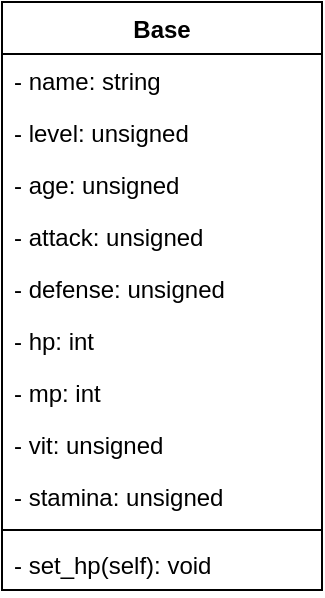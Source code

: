<mxfile version="14.6.9" type="github">
  <diagram id="C5RBs43oDa-KdzZeNtuy" name="Page-1">
    <mxGraphModel dx="760" dy="313" grid="1" gridSize="10" guides="1" tooltips="1" connect="1" arrows="1" fold="1" page="1" pageScale="1" pageWidth="827" pageHeight="1169" math="0" shadow="0">
      <root>
        <mxCell id="WIyWlLk6GJQsqaUBKTNV-0" />
        <mxCell id="WIyWlLk6GJQsqaUBKTNV-1" parent="WIyWlLk6GJQsqaUBKTNV-0" />
        <mxCell id="4moAWBIG_8Ft3WN7mRNw-0" value="Base" style="swimlane;fontStyle=1;align=center;verticalAlign=top;childLayout=stackLayout;horizontal=1;startSize=26;horizontalStack=0;resizeParent=1;resizeParentMax=0;resizeLast=0;collapsible=1;marginBottom=0;" vertex="1" parent="WIyWlLk6GJQsqaUBKTNV-1">
          <mxGeometry x="334" width="160" height="294" as="geometry" />
        </mxCell>
        <mxCell id="4moAWBIG_8Ft3WN7mRNw-1" value="- name: string" style="text;strokeColor=none;fillColor=none;align=left;verticalAlign=top;spacingLeft=4;spacingRight=4;overflow=hidden;rotatable=0;points=[[0,0.5],[1,0.5]];portConstraint=eastwest;" vertex="1" parent="4moAWBIG_8Ft3WN7mRNw-0">
          <mxGeometry y="26" width="160" height="26" as="geometry" />
        </mxCell>
        <mxCell id="4moAWBIG_8Ft3WN7mRNw-7" value="- level: unsigned" style="text;strokeColor=none;fillColor=none;align=left;verticalAlign=top;spacingLeft=4;spacingRight=4;overflow=hidden;rotatable=0;points=[[0,0.5],[1,0.5]];portConstraint=eastwest;" vertex="1" parent="4moAWBIG_8Ft3WN7mRNw-0">
          <mxGeometry y="52" width="160" height="26" as="geometry" />
        </mxCell>
        <mxCell id="4moAWBIG_8Ft3WN7mRNw-10" value="- age: unsigned" style="text;strokeColor=none;fillColor=none;align=left;verticalAlign=top;spacingLeft=4;spacingRight=4;overflow=hidden;rotatable=0;points=[[0,0.5],[1,0.5]];portConstraint=eastwest;" vertex="1" parent="4moAWBIG_8Ft3WN7mRNw-0">
          <mxGeometry y="78" width="160" height="26" as="geometry" />
        </mxCell>
        <mxCell id="4moAWBIG_8Ft3WN7mRNw-11" value="- attack: unsigned" style="text;strokeColor=none;fillColor=none;align=left;verticalAlign=top;spacingLeft=4;spacingRight=4;overflow=hidden;rotatable=0;points=[[0,0.5],[1,0.5]];portConstraint=eastwest;" vertex="1" parent="4moAWBIG_8Ft3WN7mRNw-0">
          <mxGeometry y="104" width="160" height="26" as="geometry" />
        </mxCell>
        <mxCell id="4moAWBIG_8Ft3WN7mRNw-12" value="- defense: unsigned" style="text;strokeColor=none;fillColor=none;align=left;verticalAlign=top;spacingLeft=4;spacingRight=4;overflow=hidden;rotatable=0;points=[[0,0.5],[1,0.5]];portConstraint=eastwest;" vertex="1" parent="4moAWBIG_8Ft3WN7mRNw-0">
          <mxGeometry y="130" width="160" height="26" as="geometry" />
        </mxCell>
        <mxCell id="4moAWBIG_8Ft3WN7mRNw-13" value="- hp: int" style="text;strokeColor=none;fillColor=none;align=left;verticalAlign=top;spacingLeft=4;spacingRight=4;overflow=hidden;rotatable=0;points=[[0,0.5],[1,0.5]];portConstraint=eastwest;" vertex="1" parent="4moAWBIG_8Ft3WN7mRNw-0">
          <mxGeometry y="156" width="160" height="26" as="geometry" />
        </mxCell>
        <mxCell id="4moAWBIG_8Ft3WN7mRNw-14" value="- mp: int" style="text;strokeColor=none;fillColor=none;align=left;verticalAlign=top;spacingLeft=4;spacingRight=4;overflow=hidden;rotatable=0;points=[[0,0.5],[1,0.5]];portConstraint=eastwest;" vertex="1" parent="4moAWBIG_8Ft3WN7mRNw-0">
          <mxGeometry y="182" width="160" height="26" as="geometry" />
        </mxCell>
        <mxCell id="4moAWBIG_8Ft3WN7mRNw-15" value="- vit: unsigned" style="text;strokeColor=none;fillColor=none;align=left;verticalAlign=top;spacingLeft=4;spacingRight=4;overflow=hidden;rotatable=0;points=[[0,0.5],[1,0.5]];portConstraint=eastwest;" vertex="1" parent="4moAWBIG_8Ft3WN7mRNw-0">
          <mxGeometry y="208" width="160" height="26" as="geometry" />
        </mxCell>
        <mxCell id="4moAWBIG_8Ft3WN7mRNw-16" value="- stamina: unsigned" style="text;strokeColor=none;fillColor=none;align=left;verticalAlign=top;spacingLeft=4;spacingRight=4;overflow=hidden;rotatable=0;points=[[0,0.5],[1,0.5]];portConstraint=eastwest;" vertex="1" parent="4moAWBIG_8Ft3WN7mRNw-0">
          <mxGeometry y="234" width="160" height="26" as="geometry" />
        </mxCell>
        <mxCell id="4moAWBIG_8Ft3WN7mRNw-2" value="" style="line;strokeWidth=1;fillColor=none;align=left;verticalAlign=middle;spacingTop=-1;spacingLeft=3;spacingRight=3;rotatable=0;labelPosition=right;points=[];portConstraint=eastwest;" vertex="1" parent="4moAWBIG_8Ft3WN7mRNw-0">
          <mxGeometry y="260" width="160" height="8" as="geometry" />
        </mxCell>
        <mxCell id="4moAWBIG_8Ft3WN7mRNw-3" value="- set_hp(self): void" style="text;strokeColor=none;fillColor=none;align=left;verticalAlign=top;spacingLeft=4;spacingRight=4;overflow=hidden;rotatable=0;points=[[0,0.5],[1,0.5]];portConstraint=eastwest;" vertex="1" parent="4moAWBIG_8Ft3WN7mRNw-0">
          <mxGeometry y="268" width="160" height="26" as="geometry" />
        </mxCell>
      </root>
    </mxGraphModel>
  </diagram>
</mxfile>
